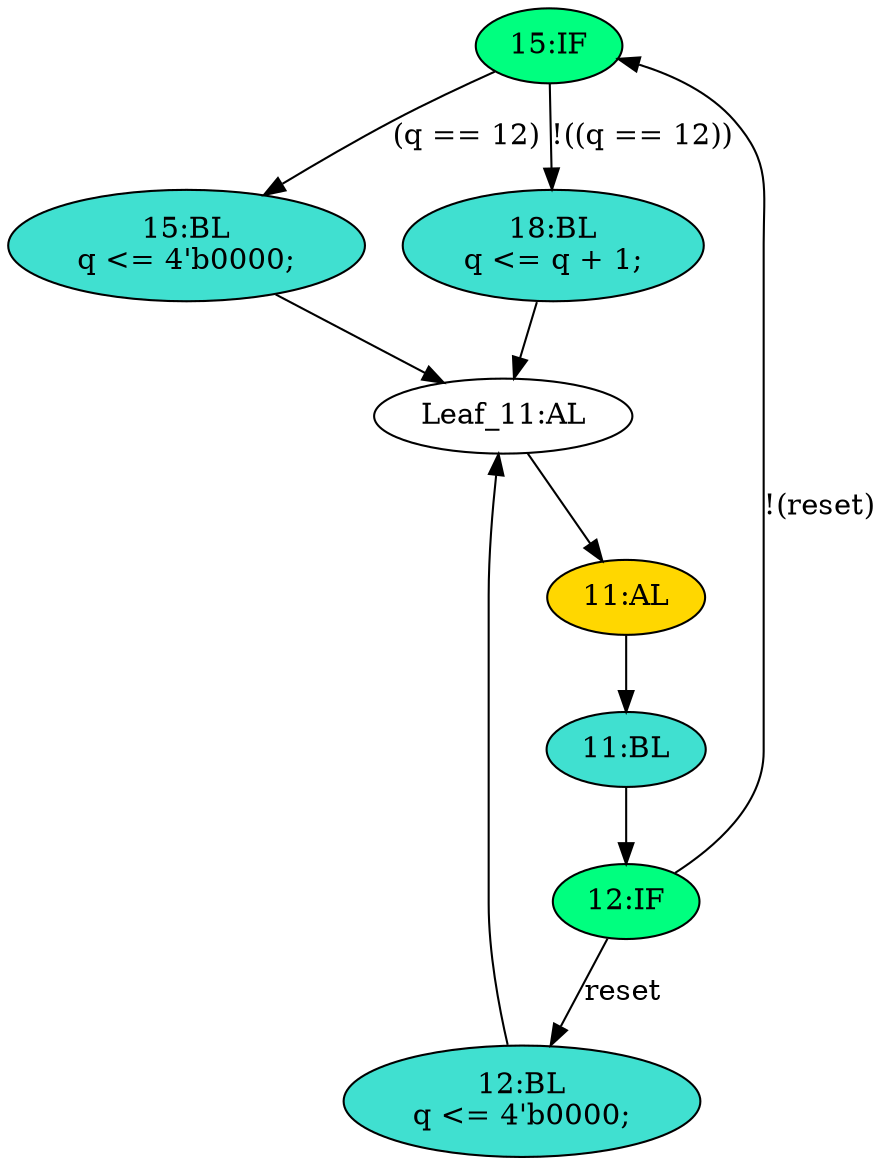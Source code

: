 strict digraph "compose( ,  )" {
	node [label="\N"];
	"15:IF"	[ast="<pyverilog.vparser.ast.IfStatement object at 0x7f44190e3210>",
		fillcolor=springgreen,
		label="15:IF",
		statements="[]",
		style=filled,
		typ=IfStatement];
	"15:BL"	[ast="<pyverilog.vparser.ast.Block object at 0x7f44190e33d0>",
		fillcolor=turquoise,
		label="15:BL
q <= 4'b0000;",
		statements="[<pyverilog.vparser.ast.NonblockingSubstitution object at 0x7f44190e3890>]",
		style=filled,
		typ=Block];
	"15:IF" -> "15:BL"	[cond="['q']",
		label="(q == 12)",
		lineno=15];
	"18:BL"	[ast="<pyverilog.vparser.ast.Block object at 0x7f441908ee90>",
		fillcolor=turquoise,
		label="18:BL
q <= q + 1;",
		statements="[<pyverilog.vparser.ast.NonblockingSubstitution object at 0x7f44190f1550>]",
		style=filled,
		typ=Block];
	"15:IF" -> "18:BL"	[cond="['q']",
		label="!((q == 12))",
		lineno=15];
	"12:IF"	[ast="<pyverilog.vparser.ast.IfStatement object at 0x7f44190f7090>",
		fillcolor=springgreen,
		label="12:IF",
		statements="[]",
		style=filled,
		typ=IfStatement];
	"12:IF" -> "15:IF"	[cond="['reset']",
		label="!(reset)",
		lineno=12];
	"12:BL"	[ast="<pyverilog.vparser.ast.Block object at 0x7f4419175390>",
		fillcolor=turquoise,
		label="12:BL
q <= 4'b0000;",
		statements="[<pyverilog.vparser.ast.NonblockingSubstitution object at 0x7f44190f7390>]",
		style=filled,
		typ=Block];
	"12:IF" -> "12:BL"	[cond="['reset']",
		label=reset,
		lineno=12];
	"Leaf_11:AL"	[def_var="['q']",
		label="Leaf_11:AL"];
	"15:BL" -> "Leaf_11:AL"	[cond="[]",
		lineno=None];
	"11:BL"	[ast="<pyverilog.vparser.ast.Block object at 0x7f4419175690>",
		fillcolor=turquoise,
		label="11:BL",
		statements="[]",
		style=filled,
		typ=Block];
	"11:BL" -> "12:IF"	[cond="[]",
		lineno=None];
	"11:AL"	[ast="<pyverilog.vparser.ast.Always object at 0x7f44190ea150>",
		clk_sens=True,
		fillcolor=gold,
		label="11:AL",
		sens="['clk']",
		statements="[]",
		style=filled,
		typ=Always,
		use_var="['reset', 'q']"];
	"Leaf_11:AL" -> "11:AL";
	"18:BL" -> "Leaf_11:AL"	[cond="[]",
		lineno=None];
	"12:BL" -> "Leaf_11:AL"	[cond="[]",
		lineno=None];
	"11:AL" -> "11:BL"	[cond="[]",
		lineno=None];
}
